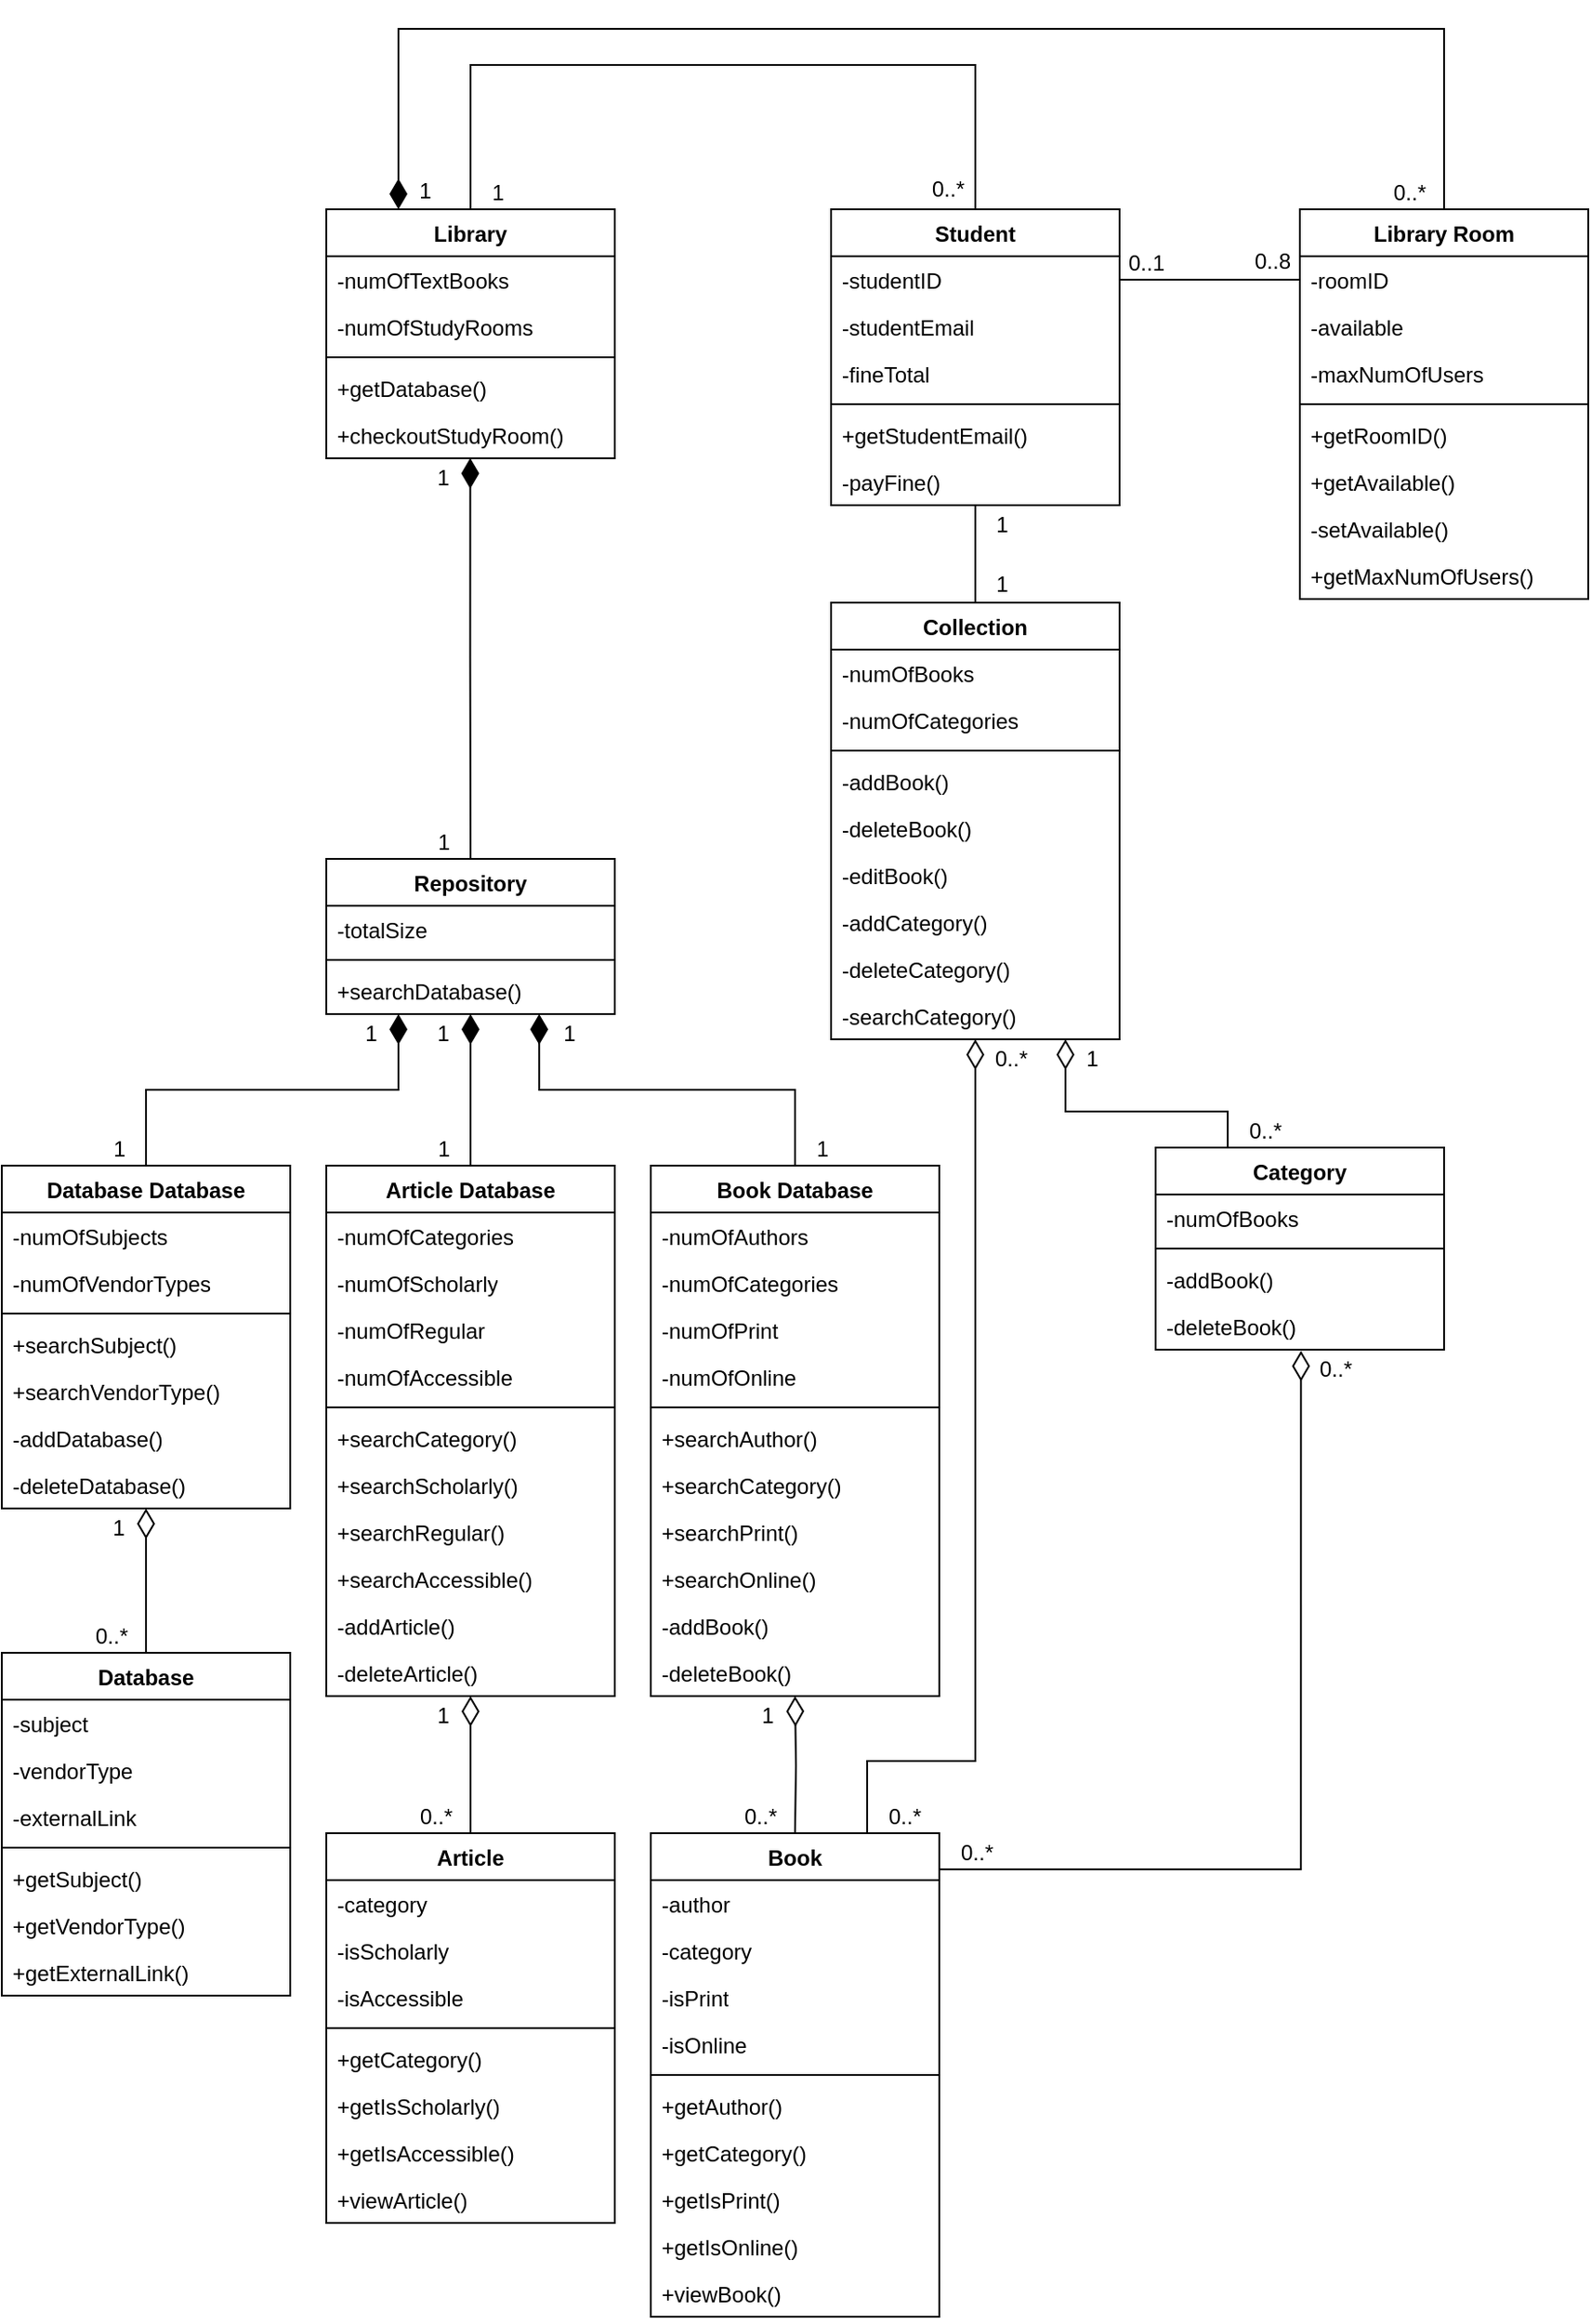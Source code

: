 <mxfile compressed="false" version="21.0.10" type="device">
  <diagram name="Page-1" id="St8OrDwThVXZmuGfNIcV">
    <mxGraphModel dx="1590" dy="1023" grid="1" gridSize="10" guides="1" tooltips="1" connect="1" arrows="1" fold="1" page="1" pageScale="1" pageWidth="2000" pageHeight="2000" math="0" shadow="0">
      <root>
        <mxCell id="0" />
        <mxCell id="1" parent="0" />
        <mxCell id="to3QwiqJEUnDIGvV_2Mb-1" value="Library" style="swimlane;fontStyle=1;align=center;verticalAlign=top;childLayout=stackLayout;horizontal=1;startSize=26;horizontalStack=0;resizeParent=1;resizeParentMax=0;resizeLast=0;collapsible=1;marginBottom=0;whiteSpace=wrap;html=1;fontSize=12;" parent="1" vertex="1">
          <mxGeometry x="660" y="360" width="160" height="138" as="geometry" />
        </mxCell>
        <mxCell id="to3QwiqJEUnDIGvV_2Mb-2" value="&lt;div style=&quot;font-size: 12px;&quot;&gt;-numOfTextBooks&lt;/div&gt;" style="text;strokeColor=none;fillColor=none;align=left;verticalAlign=top;spacingLeft=4;spacingRight=4;overflow=hidden;rotatable=0;points=[[0,0.5],[1,0.5]];portConstraint=eastwest;whiteSpace=wrap;html=1;fontSize=12;" parent="to3QwiqJEUnDIGvV_2Mb-1" vertex="1">
          <mxGeometry y="26" width="160" height="26" as="geometry" />
        </mxCell>
        <mxCell id="to3QwiqJEUnDIGvV_2Mb-6" value="-numOfStudyRooms" style="text;strokeColor=none;fillColor=none;align=left;verticalAlign=top;spacingLeft=4;spacingRight=4;overflow=hidden;rotatable=0;points=[[0,0.5],[1,0.5]];portConstraint=eastwest;whiteSpace=wrap;html=1;fontSize=12;" parent="to3QwiqJEUnDIGvV_2Mb-1" vertex="1">
          <mxGeometry y="52" width="160" height="26" as="geometry" />
        </mxCell>
        <mxCell id="to3QwiqJEUnDIGvV_2Mb-3" value="" style="line;strokeWidth=1;fillColor=none;align=left;verticalAlign=middle;spacingTop=-1;spacingLeft=3;spacingRight=3;rotatable=0;labelPosition=right;points=[];portConstraint=eastwest;strokeColor=inherit;fontSize=12;" parent="to3QwiqJEUnDIGvV_2Mb-1" vertex="1">
          <mxGeometry y="78" width="160" height="8" as="geometry" />
        </mxCell>
        <mxCell id="to3QwiqJEUnDIGvV_2Mb-4" value="+getDatabase()" style="text;strokeColor=none;fillColor=none;align=left;verticalAlign=top;spacingLeft=4;spacingRight=4;overflow=hidden;rotatable=0;points=[[0,0.5],[1,0.5]];portConstraint=eastwest;whiteSpace=wrap;html=1;fontSize=12;" parent="to3QwiqJEUnDIGvV_2Mb-1" vertex="1">
          <mxGeometry y="86" width="160" height="26" as="geometry" />
        </mxCell>
        <mxCell id="to3QwiqJEUnDIGvV_2Mb-5" value="+checkoutStudyRoom()" style="text;strokeColor=none;fillColor=none;align=left;verticalAlign=top;spacingLeft=4;spacingRight=4;overflow=hidden;rotatable=0;points=[[0,0.5],[1,0.5]];portConstraint=eastwest;whiteSpace=wrap;html=1;fontSize=12;" parent="to3QwiqJEUnDIGvV_2Mb-1" vertex="1">
          <mxGeometry y="112" width="160" height="26" as="geometry" />
        </mxCell>
        <mxCell id="to3QwiqJEUnDIGvV_2Mb-7" value="Database Database" style="swimlane;fontStyle=1;align=center;verticalAlign=top;childLayout=stackLayout;horizontal=1;startSize=26;horizontalStack=0;resizeParent=1;resizeParentMax=0;resizeLast=0;collapsible=1;marginBottom=0;whiteSpace=wrap;html=1;fontSize=12;" parent="1" vertex="1">
          <mxGeometry x="480" y="890" width="160" height="190" as="geometry" />
        </mxCell>
        <mxCell id="to3QwiqJEUnDIGvV_2Mb-8" value="-numOfSubjects" style="text;strokeColor=none;fillColor=none;align=left;verticalAlign=top;spacingLeft=4;spacingRight=4;overflow=hidden;rotatable=0;points=[[0,0.5],[1,0.5]];portConstraint=eastwest;whiteSpace=wrap;html=1;fontSize=12;" parent="to3QwiqJEUnDIGvV_2Mb-7" vertex="1">
          <mxGeometry y="26" width="160" height="26" as="geometry" />
        </mxCell>
        <mxCell id="to3QwiqJEUnDIGvV_2Mb-25" value="&lt;div style=&quot;font-size: 12px;&quot;&gt;-numOfVendorTypes&lt;/div&gt;&lt;div style=&quot;font-size: 12px;&quot;&gt;&lt;br&gt;&lt;/div&gt;" style="text;strokeColor=none;fillColor=none;align=left;verticalAlign=top;spacingLeft=4;spacingRight=4;overflow=hidden;rotatable=0;points=[[0,0.5],[1,0.5]];portConstraint=eastwest;whiteSpace=wrap;html=1;fontSize=12;" parent="to3QwiqJEUnDIGvV_2Mb-7" vertex="1">
          <mxGeometry y="52" width="160" height="26" as="geometry" />
        </mxCell>
        <mxCell id="to3QwiqJEUnDIGvV_2Mb-10" value="" style="line;strokeWidth=1;fillColor=none;align=left;verticalAlign=middle;spacingTop=-1;spacingLeft=3;spacingRight=3;rotatable=0;labelPosition=right;points=[];portConstraint=eastwest;strokeColor=inherit;fontSize=12;" parent="to3QwiqJEUnDIGvV_2Mb-7" vertex="1">
          <mxGeometry y="78" width="160" height="8" as="geometry" />
        </mxCell>
        <mxCell id="to3QwiqJEUnDIGvV_2Mb-11" value="+searchSubject()" style="text;strokeColor=none;fillColor=none;align=left;verticalAlign=top;spacingLeft=4;spacingRight=4;overflow=hidden;rotatable=0;points=[[0,0.5],[1,0.5]];portConstraint=eastwest;whiteSpace=wrap;html=1;fontSize=12;" parent="to3QwiqJEUnDIGvV_2Mb-7" vertex="1">
          <mxGeometry y="86" width="160" height="26" as="geometry" />
        </mxCell>
        <mxCell id="to3QwiqJEUnDIGvV_2Mb-26" value="+searchVendorType()" style="text;strokeColor=none;fillColor=none;align=left;verticalAlign=top;spacingLeft=4;spacingRight=4;overflow=hidden;rotatable=0;points=[[0,0.5],[1,0.5]];portConstraint=eastwest;whiteSpace=wrap;html=1;fontSize=12;" parent="to3QwiqJEUnDIGvV_2Mb-7" vertex="1">
          <mxGeometry y="112" width="160" height="26" as="geometry" />
        </mxCell>
        <mxCell id="ifXEh7i7FVYSx2aYDPoS-78" value="-addDatabase()" style="text;strokeColor=none;fillColor=none;align=left;verticalAlign=top;spacingLeft=4;spacingRight=4;overflow=hidden;rotatable=0;points=[[0,0.5],[1,0.5]];portConstraint=eastwest;whiteSpace=wrap;html=1;fontSize=12;" parent="to3QwiqJEUnDIGvV_2Mb-7" vertex="1">
          <mxGeometry y="138" width="160" height="26" as="geometry" />
        </mxCell>
        <mxCell id="ifXEh7i7FVYSx2aYDPoS-79" value="-deleteDatabase()" style="text;strokeColor=none;fillColor=none;align=left;verticalAlign=top;spacingLeft=4;spacingRight=4;overflow=hidden;rotatable=0;points=[[0,0.5],[1,0.5]];portConstraint=eastwest;whiteSpace=wrap;html=1;fontSize=12;" parent="to3QwiqJEUnDIGvV_2Mb-7" vertex="1">
          <mxGeometry y="164" width="160" height="26" as="geometry" />
        </mxCell>
        <mxCell id="to3QwiqJEUnDIGvV_2Mb-13" value="Book Database" style="swimlane;fontStyle=1;align=center;verticalAlign=top;childLayout=stackLayout;horizontal=1;startSize=26;horizontalStack=0;resizeParent=1;resizeParentMax=0;resizeLast=0;collapsible=1;marginBottom=0;whiteSpace=wrap;html=1;fontSize=12;" parent="1" vertex="1">
          <mxGeometry x="840" y="890" width="160" height="294" as="geometry" />
        </mxCell>
        <mxCell id="to3QwiqJEUnDIGvV_2Mb-14" value="&lt;div style=&quot;font-size: 12px;&quot;&gt;-numOfAuthors&lt;/div&gt;" style="text;strokeColor=none;fillColor=none;align=left;verticalAlign=top;spacingLeft=4;spacingRight=4;overflow=hidden;rotatable=0;points=[[0,0.5],[1,0.5]];portConstraint=eastwest;whiteSpace=wrap;html=1;fontSize=12;" parent="to3QwiqJEUnDIGvV_2Mb-13" vertex="1">
          <mxGeometry y="26" width="160" height="26" as="geometry" />
        </mxCell>
        <mxCell id="to3QwiqJEUnDIGvV_2Mb-33" value="-numOfCategories" style="text;strokeColor=none;fillColor=none;align=left;verticalAlign=top;spacingLeft=4;spacingRight=4;overflow=hidden;rotatable=0;points=[[0,0.5],[1,0.5]];portConstraint=eastwest;whiteSpace=wrap;html=1;fontSize=12;" parent="to3QwiqJEUnDIGvV_2Mb-13" vertex="1">
          <mxGeometry y="52" width="160" height="26" as="geometry" />
        </mxCell>
        <mxCell id="to3QwiqJEUnDIGvV_2Mb-34" value="-numOfPrint" style="text;strokeColor=none;fillColor=none;align=left;verticalAlign=top;spacingLeft=4;spacingRight=4;overflow=hidden;rotatable=0;points=[[0,0.5],[1,0.5]];portConstraint=eastwest;whiteSpace=wrap;html=1;fontSize=12;" parent="to3QwiqJEUnDIGvV_2Mb-13" vertex="1">
          <mxGeometry y="78" width="160" height="26" as="geometry" />
        </mxCell>
        <mxCell id="to3QwiqJEUnDIGvV_2Mb-35" value="-numOfOnline" style="text;strokeColor=none;fillColor=none;align=left;verticalAlign=top;spacingLeft=4;spacingRight=4;overflow=hidden;rotatable=0;points=[[0,0.5],[1,0.5]];portConstraint=eastwest;whiteSpace=wrap;html=1;fontSize=12;" parent="to3QwiqJEUnDIGvV_2Mb-13" vertex="1">
          <mxGeometry y="104" width="160" height="26" as="geometry" />
        </mxCell>
        <mxCell id="to3QwiqJEUnDIGvV_2Mb-15" value="" style="line;strokeWidth=1;fillColor=none;align=left;verticalAlign=middle;spacingTop=-1;spacingLeft=3;spacingRight=3;rotatable=0;labelPosition=right;points=[];portConstraint=eastwest;strokeColor=inherit;fontSize=12;" parent="to3QwiqJEUnDIGvV_2Mb-13" vertex="1">
          <mxGeometry y="130" width="160" height="8" as="geometry" />
        </mxCell>
        <mxCell id="to3QwiqJEUnDIGvV_2Mb-16" value="+searchAuthor()" style="text;strokeColor=none;fillColor=none;align=left;verticalAlign=top;spacingLeft=4;spacingRight=4;overflow=hidden;rotatable=0;points=[[0,0.5],[1,0.5]];portConstraint=eastwest;whiteSpace=wrap;html=1;fontSize=12;" parent="to3QwiqJEUnDIGvV_2Mb-13" vertex="1">
          <mxGeometry y="138" width="160" height="26" as="geometry" />
        </mxCell>
        <mxCell id="to3QwiqJEUnDIGvV_2Mb-36" value="+searchCategory()" style="text;strokeColor=none;fillColor=none;align=left;verticalAlign=top;spacingLeft=4;spacingRight=4;overflow=hidden;rotatable=0;points=[[0,0.5],[1,0.5]];portConstraint=eastwest;whiteSpace=wrap;html=1;fontSize=12;" parent="to3QwiqJEUnDIGvV_2Mb-13" vertex="1">
          <mxGeometry y="164" width="160" height="26" as="geometry" />
        </mxCell>
        <mxCell id="to3QwiqJEUnDIGvV_2Mb-38" value="+searchPrint()" style="text;strokeColor=none;fillColor=none;align=left;verticalAlign=top;spacingLeft=4;spacingRight=4;overflow=hidden;rotatable=0;points=[[0,0.5],[1,0.5]];portConstraint=eastwest;whiteSpace=wrap;html=1;fontSize=12;" parent="to3QwiqJEUnDIGvV_2Mb-13" vertex="1">
          <mxGeometry y="190" width="160" height="26" as="geometry" />
        </mxCell>
        <mxCell id="to3QwiqJEUnDIGvV_2Mb-37" value="+searchOnline()" style="text;strokeColor=none;fillColor=none;align=left;verticalAlign=top;spacingLeft=4;spacingRight=4;overflow=hidden;rotatable=0;points=[[0,0.5],[1,0.5]];portConstraint=eastwest;whiteSpace=wrap;html=1;fontSize=12;" parent="to3QwiqJEUnDIGvV_2Mb-13" vertex="1">
          <mxGeometry y="216" width="160" height="26" as="geometry" />
        </mxCell>
        <mxCell id="ifXEh7i7FVYSx2aYDPoS-74" value="-addBook()" style="text;strokeColor=none;fillColor=none;align=left;verticalAlign=top;spacingLeft=4;spacingRight=4;overflow=hidden;rotatable=0;points=[[0,0.5],[1,0.5]];portConstraint=eastwest;whiteSpace=wrap;html=1;fontSize=12;" parent="to3QwiqJEUnDIGvV_2Mb-13" vertex="1">
          <mxGeometry y="242" width="160" height="26" as="geometry" />
        </mxCell>
        <mxCell id="ifXEh7i7FVYSx2aYDPoS-75" value="-deleteBook()" style="text;strokeColor=none;fillColor=none;align=left;verticalAlign=top;spacingLeft=4;spacingRight=4;overflow=hidden;rotatable=0;points=[[0,0.5],[1,0.5]];portConstraint=eastwest;whiteSpace=wrap;html=1;fontSize=12;" parent="to3QwiqJEUnDIGvV_2Mb-13" vertex="1">
          <mxGeometry y="268" width="160" height="26" as="geometry" />
        </mxCell>
        <mxCell id="to3QwiqJEUnDIGvV_2Mb-17" value="Article Database" style="swimlane;fontStyle=1;align=center;verticalAlign=top;childLayout=stackLayout;horizontal=1;startSize=26;horizontalStack=0;resizeParent=1;resizeParentMax=0;resizeLast=0;collapsible=1;marginBottom=0;whiteSpace=wrap;html=1;fontSize=12;" parent="1" vertex="1">
          <mxGeometry x="660" y="890" width="160" height="294" as="geometry" />
        </mxCell>
        <mxCell id="to3QwiqJEUnDIGvV_2Mb-18" value="&lt;div style=&quot;font-size: 12px;&quot;&gt;-numOfCategories&lt;/div&gt;" style="text;strokeColor=none;fillColor=none;align=left;verticalAlign=top;spacingLeft=4;spacingRight=4;overflow=hidden;rotatable=0;points=[[0,0.5],[1,0.5]];portConstraint=eastwest;whiteSpace=wrap;html=1;fontSize=12;" parent="to3QwiqJEUnDIGvV_2Mb-17" vertex="1">
          <mxGeometry y="26" width="160" height="26" as="geometry" />
        </mxCell>
        <mxCell id="to3QwiqJEUnDIGvV_2Mb-27" value="&lt;div style=&quot;font-size: 12px;&quot;&gt;-numOfScholarly&lt;/div&gt;" style="text;strokeColor=none;fillColor=none;align=left;verticalAlign=top;spacingLeft=4;spacingRight=4;overflow=hidden;rotatable=0;points=[[0,0.5],[1,0.5]];portConstraint=eastwest;whiteSpace=wrap;html=1;fontSize=12;" parent="to3QwiqJEUnDIGvV_2Mb-17" vertex="1">
          <mxGeometry y="52" width="160" height="26" as="geometry" />
        </mxCell>
        <mxCell id="to3QwiqJEUnDIGvV_2Mb-28" value="&lt;div style=&quot;font-size: 12px;&quot;&gt;-numOfRegular&lt;/div&gt;" style="text;strokeColor=none;fillColor=none;align=left;verticalAlign=top;spacingLeft=4;spacingRight=4;overflow=hidden;rotatable=0;points=[[0,0.5],[1,0.5]];portConstraint=eastwest;whiteSpace=wrap;html=1;fontSize=12;" parent="to3QwiqJEUnDIGvV_2Mb-17" vertex="1">
          <mxGeometry y="78" width="160" height="26" as="geometry" />
        </mxCell>
        <mxCell id="to3QwiqJEUnDIGvV_2Mb-29" value="&lt;div style=&quot;font-size: 12px;&quot;&gt;-numOfAccessible&lt;/div&gt;" style="text;strokeColor=none;fillColor=none;align=left;verticalAlign=top;spacingLeft=4;spacingRight=4;overflow=hidden;rotatable=0;points=[[0,0.5],[1,0.5]];portConstraint=eastwest;whiteSpace=wrap;html=1;fontSize=12;" parent="to3QwiqJEUnDIGvV_2Mb-17" vertex="1">
          <mxGeometry y="104" width="160" height="26" as="geometry" />
        </mxCell>
        <mxCell id="to3QwiqJEUnDIGvV_2Mb-19" value="" style="line;strokeWidth=1;fillColor=none;align=left;verticalAlign=middle;spacingTop=-1;spacingLeft=3;spacingRight=3;rotatable=0;labelPosition=right;points=[];portConstraint=eastwest;strokeColor=inherit;fontSize=12;" parent="to3QwiqJEUnDIGvV_2Mb-17" vertex="1">
          <mxGeometry y="130" width="160" height="8" as="geometry" />
        </mxCell>
        <mxCell id="to3QwiqJEUnDIGvV_2Mb-20" value="+searchCategory()" style="text;strokeColor=none;fillColor=none;align=left;verticalAlign=top;spacingLeft=4;spacingRight=4;overflow=hidden;rotatable=0;points=[[0,0.5],[1,0.5]];portConstraint=eastwest;whiteSpace=wrap;html=1;fontSize=12;" parent="to3QwiqJEUnDIGvV_2Mb-17" vertex="1">
          <mxGeometry y="138" width="160" height="26" as="geometry" />
        </mxCell>
        <mxCell id="to3QwiqJEUnDIGvV_2Mb-30" value="+searchScholarly()" style="text;strokeColor=none;fillColor=none;align=left;verticalAlign=top;spacingLeft=4;spacingRight=4;overflow=hidden;rotatable=0;points=[[0,0.5],[1,0.5]];portConstraint=eastwest;whiteSpace=wrap;html=1;fontSize=12;" parent="to3QwiqJEUnDIGvV_2Mb-17" vertex="1">
          <mxGeometry y="164" width="160" height="26" as="geometry" />
        </mxCell>
        <mxCell id="to3QwiqJEUnDIGvV_2Mb-31" value="+searchRegular()" style="text;strokeColor=none;fillColor=none;align=left;verticalAlign=top;spacingLeft=4;spacingRight=4;overflow=hidden;rotatable=0;points=[[0,0.5],[1,0.5]];portConstraint=eastwest;whiteSpace=wrap;html=1;fontSize=12;" parent="to3QwiqJEUnDIGvV_2Mb-17" vertex="1">
          <mxGeometry y="190" width="160" height="26" as="geometry" />
        </mxCell>
        <mxCell id="to3QwiqJEUnDIGvV_2Mb-32" value="+searchAccessible()" style="text;strokeColor=none;fillColor=none;align=left;verticalAlign=top;spacingLeft=4;spacingRight=4;overflow=hidden;rotatable=0;points=[[0,0.5],[1,0.5]];portConstraint=eastwest;whiteSpace=wrap;html=1;fontSize=12;" parent="to3QwiqJEUnDIGvV_2Mb-17" vertex="1">
          <mxGeometry y="216" width="160" height="26" as="geometry" />
        </mxCell>
        <mxCell id="ifXEh7i7FVYSx2aYDPoS-76" value="-addArticle()" style="text;strokeColor=none;fillColor=none;align=left;verticalAlign=top;spacingLeft=4;spacingRight=4;overflow=hidden;rotatable=0;points=[[0,0.5],[1,0.5]];portConstraint=eastwest;whiteSpace=wrap;html=1;fontSize=12;" parent="to3QwiqJEUnDIGvV_2Mb-17" vertex="1">
          <mxGeometry y="242" width="160" height="26" as="geometry" />
        </mxCell>
        <mxCell id="ifXEh7i7FVYSx2aYDPoS-77" value="-deleteArticle()" style="text;strokeColor=none;fillColor=none;align=left;verticalAlign=top;spacingLeft=4;spacingRight=4;overflow=hidden;rotatable=0;points=[[0,0.5],[1,0.5]];portConstraint=eastwest;whiteSpace=wrap;html=1;fontSize=12;" parent="to3QwiqJEUnDIGvV_2Mb-17" vertex="1">
          <mxGeometry y="268" width="160" height="26" as="geometry" />
        </mxCell>
        <mxCell id="to3QwiqJEUnDIGvV_2Mb-21" value="Repository" style="swimlane;fontStyle=1;align=center;verticalAlign=top;childLayout=stackLayout;horizontal=1;startSize=26;horizontalStack=0;resizeParent=1;resizeParentMax=0;resizeLast=0;collapsible=1;marginBottom=0;whiteSpace=wrap;html=1;fontSize=12;" parent="1" vertex="1">
          <mxGeometry x="660" y="720" width="160" height="86" as="geometry" />
        </mxCell>
        <mxCell id="to3QwiqJEUnDIGvV_2Mb-22" value="-totalSize" style="text;strokeColor=none;fillColor=none;align=left;verticalAlign=top;spacingLeft=4;spacingRight=4;overflow=hidden;rotatable=0;points=[[0,0.5],[1,0.5]];portConstraint=eastwest;whiteSpace=wrap;html=1;fontSize=12;" parent="to3QwiqJEUnDIGvV_2Mb-21" vertex="1">
          <mxGeometry y="26" width="160" height="26" as="geometry" />
        </mxCell>
        <mxCell id="to3QwiqJEUnDIGvV_2Mb-23" value="" style="line;strokeWidth=1;fillColor=none;align=left;verticalAlign=middle;spacingTop=-1;spacingLeft=3;spacingRight=3;rotatable=0;labelPosition=right;points=[];portConstraint=eastwest;strokeColor=inherit;fontSize=12;" parent="to3QwiqJEUnDIGvV_2Mb-21" vertex="1">
          <mxGeometry y="52" width="160" height="8" as="geometry" />
        </mxCell>
        <mxCell id="to3QwiqJEUnDIGvV_2Mb-24" value="+searchDatabase()" style="text;strokeColor=none;fillColor=none;align=left;verticalAlign=top;spacingLeft=4;spacingRight=4;overflow=hidden;rotatable=0;points=[[0,0.5],[1,0.5]];portConstraint=eastwest;whiteSpace=wrap;html=1;fontSize=12;" parent="to3QwiqJEUnDIGvV_2Mb-21" vertex="1">
          <mxGeometry y="60" width="160" height="26" as="geometry" />
        </mxCell>
        <mxCell id="to3QwiqJEUnDIGvV_2Mb-44" value="1" style="endArrow=none;html=1;endSize=12;startArrow=diamondThin;startSize=14;startFill=1;edgeStyle=orthogonalEdgeStyle;align=left;verticalAlign=bottom;rounded=0;fontSize=12;exitX=0.499;exitY=0.994;exitDx=0;exitDy=0;exitPerimeter=0;entryX=0.5;entryY=0;entryDx=0;entryDy=0;endFill=0;" parent="1" source="to3QwiqJEUnDIGvV_2Mb-5" target="to3QwiqJEUnDIGvV_2Mb-21" edge="1">
          <mxGeometry x="1" y="-20" relative="1" as="geometry">
            <mxPoint x="700" y="630" as="sourcePoint" />
            <mxPoint x="860" y="630" as="targetPoint" />
            <mxPoint as="offset" />
          </mxGeometry>
        </mxCell>
        <mxCell id="to3QwiqJEUnDIGvV_2Mb-45" value="1" style="text;html=1;strokeColor=none;fillColor=none;align=center;verticalAlign=middle;whiteSpace=wrap;rounded=0;" parent="1" vertex="1">
          <mxGeometry x="710" y="498" width="30" height="22" as="geometry" />
        </mxCell>
        <mxCell id="to3QwiqJEUnDIGvV_2Mb-46" value="1" style="endArrow=none;html=1;endSize=12;startArrow=diamondThin;startSize=14;startFill=1;edgeStyle=orthogonalEdgeStyle;align=left;verticalAlign=bottom;rounded=0;fontSize=12;exitX=0.25;exitY=1;exitDx=0;exitDy=0;entryX=0.5;entryY=0;entryDx=0;entryDy=0;endFill=0;" parent="1" source="to3QwiqJEUnDIGvV_2Mb-21" target="to3QwiqJEUnDIGvV_2Mb-7" edge="1">
          <mxGeometry x="1" y="-20" relative="1" as="geometry">
            <mxPoint x="559.71" y="820" as="sourcePoint" />
            <mxPoint x="559.71" y="872" as="targetPoint" />
            <mxPoint as="offset" />
          </mxGeometry>
        </mxCell>
        <mxCell id="to3QwiqJEUnDIGvV_2Mb-47" value="1" style="text;html=1;strokeColor=none;fillColor=none;align=center;verticalAlign=middle;whiteSpace=wrap;rounded=0;" parent="1" vertex="1">
          <mxGeometry x="670" y="806" width="30" height="22" as="geometry" />
        </mxCell>
        <mxCell id="to3QwiqJEUnDIGvV_2Mb-48" value="1" style="endArrow=none;html=1;endSize=12;startArrow=diamondThin;startSize=14;startFill=1;edgeStyle=orthogonalEdgeStyle;align=left;verticalAlign=bottom;rounded=0;fontSize=12;exitX=0.5;exitY=1;exitDx=0;exitDy=0;entryX=0.5;entryY=0;entryDx=0;entryDy=0;endFill=0;" parent="1" source="to3QwiqJEUnDIGvV_2Mb-21" target="to3QwiqJEUnDIGvV_2Mb-17" edge="1">
          <mxGeometry x="1" y="-20" relative="1" as="geometry">
            <mxPoint x="739.43" y="828" as="sourcePoint" />
            <mxPoint x="739.43" y="880" as="targetPoint" />
            <mxPoint as="offset" />
          </mxGeometry>
        </mxCell>
        <mxCell id="to3QwiqJEUnDIGvV_2Mb-49" value="1" style="text;html=1;strokeColor=none;fillColor=none;align=center;verticalAlign=middle;whiteSpace=wrap;rounded=0;" parent="1" vertex="1">
          <mxGeometry x="710" y="806" width="30" height="22" as="geometry" />
        </mxCell>
        <mxCell id="to3QwiqJEUnDIGvV_2Mb-51" value="1" style="endArrow=none;html=1;endSize=12;startArrow=diamondThin;startSize=14;startFill=1;edgeStyle=orthogonalEdgeStyle;align=left;verticalAlign=bottom;rounded=0;fontSize=12;exitX=0.738;exitY=1;exitDx=0;exitDy=0;exitPerimeter=0;entryX=0.5;entryY=0;entryDx=0;entryDy=0;endFill=0;" parent="1" source="to3QwiqJEUnDIGvV_2Mb-24" target="to3QwiqJEUnDIGvV_2Mb-13" edge="1">
          <mxGeometry x="1" y="10" relative="1" as="geometry">
            <mxPoint x="750" y="678" as="sourcePoint" />
            <mxPoint x="750" y="730" as="targetPoint" />
            <mxPoint as="offset" />
          </mxGeometry>
        </mxCell>
        <mxCell id="to3QwiqJEUnDIGvV_2Mb-52" value="1" style="text;html=1;strokeColor=none;fillColor=none;align=center;verticalAlign=middle;whiteSpace=wrap;rounded=0;" parent="1" vertex="1">
          <mxGeometry x="780" y="806" width="30" height="22" as="geometry" />
        </mxCell>
        <mxCell id="to3QwiqJEUnDIGvV_2Mb-66" value="Student" style="swimlane;fontStyle=1;align=center;verticalAlign=top;childLayout=stackLayout;horizontal=1;startSize=26;horizontalStack=0;resizeParent=1;resizeParentMax=0;resizeLast=0;collapsible=1;marginBottom=0;whiteSpace=wrap;html=1;fontSize=12;" parent="1" vertex="1">
          <mxGeometry x="940" y="360" width="160" height="164" as="geometry" />
        </mxCell>
        <mxCell id="to3QwiqJEUnDIGvV_2Mb-67" value="-studentID" style="text;strokeColor=none;fillColor=none;align=left;verticalAlign=top;spacingLeft=4;spacingRight=4;overflow=hidden;rotatable=0;points=[[0,0.5],[1,0.5]];portConstraint=eastwest;whiteSpace=wrap;html=1;fontSize=12;" parent="to3QwiqJEUnDIGvV_2Mb-66" vertex="1">
          <mxGeometry y="26" width="160" height="26" as="geometry" />
        </mxCell>
        <mxCell id="to3QwiqJEUnDIGvV_2Mb-68" value="-studentEmail" style="text;strokeColor=none;fillColor=none;align=left;verticalAlign=top;spacingLeft=4;spacingRight=4;overflow=hidden;rotatable=0;points=[[0,0.5],[1,0.5]];portConstraint=eastwest;whiteSpace=wrap;html=1;fontSize=12;" parent="to3QwiqJEUnDIGvV_2Mb-66" vertex="1">
          <mxGeometry y="52" width="160" height="26" as="geometry" />
        </mxCell>
        <mxCell id="6ULYBrPni5f8wFm6QWYh-1" value="-fineTotal" style="text;strokeColor=none;fillColor=none;align=left;verticalAlign=top;spacingLeft=4;spacingRight=4;overflow=hidden;rotatable=0;points=[[0,0.5],[1,0.5]];portConstraint=eastwest;whiteSpace=wrap;html=1;fontSize=12;" vertex="1" parent="to3QwiqJEUnDIGvV_2Mb-66">
          <mxGeometry y="78" width="160" height="26" as="geometry" />
        </mxCell>
        <mxCell id="to3QwiqJEUnDIGvV_2Mb-70" value="" style="line;strokeWidth=1;fillColor=none;align=left;verticalAlign=middle;spacingTop=-1;spacingLeft=3;spacingRight=3;rotatable=0;labelPosition=right;points=[];portConstraint=eastwest;strokeColor=inherit;fontSize=12;" parent="to3QwiqJEUnDIGvV_2Mb-66" vertex="1">
          <mxGeometry y="104" width="160" height="8" as="geometry" />
        </mxCell>
        <mxCell id="to3QwiqJEUnDIGvV_2Mb-71" value="+getStudentEmail()" style="text;strokeColor=none;fillColor=none;align=left;verticalAlign=top;spacingLeft=4;spacingRight=4;overflow=hidden;rotatable=0;points=[[0,0.5],[1,0.5]];portConstraint=eastwest;whiteSpace=wrap;html=1;fontSize=12;" parent="to3QwiqJEUnDIGvV_2Mb-66" vertex="1">
          <mxGeometry y="112" width="160" height="26" as="geometry" />
        </mxCell>
        <mxCell id="6ULYBrPni5f8wFm6QWYh-2" value="-payFine()" style="text;strokeColor=none;fillColor=none;align=left;verticalAlign=top;spacingLeft=4;spacingRight=4;overflow=hidden;rotatable=0;points=[[0,0.5],[1,0.5]];portConstraint=eastwest;whiteSpace=wrap;html=1;fontSize=12;" vertex="1" parent="to3QwiqJEUnDIGvV_2Mb-66">
          <mxGeometry y="138" width="160" height="26" as="geometry" />
        </mxCell>
        <mxCell id="to3QwiqJEUnDIGvV_2Mb-83" value="1" style="endArrow=none;html=1;endSize=12;startArrow=none;startSize=14;startFill=0;edgeStyle=orthogonalEdgeStyle;align=left;verticalAlign=bottom;rounded=0;fontSize=12;exitX=0.5;exitY=0;exitDx=0;exitDy=0;entryX=0.5;entryY=0;entryDx=0;entryDy=0;endFill=0;" parent="1" source="to3QwiqJEUnDIGvV_2Mb-1" target="to3QwiqJEUnDIGvV_2Mb-66" edge="1">
          <mxGeometry x="-1" y="-10" relative="1" as="geometry">
            <mxPoint x="850" y="400" as="sourcePoint" />
            <mxPoint x="1010" y="400" as="targetPoint" />
            <Array as="points">
              <mxPoint x="740" y="280" />
              <mxPoint x="1020" y="280" />
            </Array>
            <mxPoint as="offset" />
          </mxGeometry>
        </mxCell>
        <mxCell id="to3QwiqJEUnDIGvV_2Mb-85" value="0..*" style="text;html=1;strokeColor=none;fillColor=none;align=center;verticalAlign=middle;whiteSpace=wrap;rounded=0;" parent="1" vertex="1">
          <mxGeometry x="990" y="338" width="30" height="22" as="geometry" />
        </mxCell>
        <mxCell id="ifXEh7i7FVYSx2aYDPoS-1" value="Database" style="swimlane;fontStyle=1;align=center;verticalAlign=top;childLayout=stackLayout;horizontal=1;startSize=26;horizontalStack=0;resizeParent=1;resizeParentMax=0;resizeLast=0;collapsible=1;marginBottom=0;whiteSpace=wrap;html=1;fontSize=12;" parent="1" vertex="1">
          <mxGeometry x="480" y="1160" width="160" height="190" as="geometry" />
        </mxCell>
        <mxCell id="ifXEh7i7FVYSx2aYDPoS-2" value="-subject" style="text;strokeColor=none;fillColor=none;align=left;verticalAlign=top;spacingLeft=4;spacingRight=4;overflow=hidden;rotatable=0;points=[[0,0.5],[1,0.5]];portConstraint=eastwest;whiteSpace=wrap;html=1;fontSize=12;" parent="ifXEh7i7FVYSx2aYDPoS-1" vertex="1">
          <mxGeometry y="26" width="160" height="26" as="geometry" />
        </mxCell>
        <mxCell id="ifXEh7i7FVYSx2aYDPoS-3" value="&lt;div style=&quot;font-size: 12px;&quot;&gt;-vendorType&lt;/div&gt;&lt;div style=&quot;font-size: 12px;&quot;&gt;&lt;br&gt;&lt;/div&gt;" style="text;strokeColor=none;fillColor=none;align=left;verticalAlign=top;spacingLeft=4;spacingRight=4;overflow=hidden;rotatable=0;points=[[0,0.5],[1,0.5]];portConstraint=eastwest;whiteSpace=wrap;html=1;fontSize=12;" parent="ifXEh7i7FVYSx2aYDPoS-1" vertex="1">
          <mxGeometry y="52" width="160" height="26" as="geometry" />
        </mxCell>
        <mxCell id="ifXEh7i7FVYSx2aYDPoS-7" value="&lt;div style=&quot;font-size: 12px;&quot;&gt;-externalLink&lt;/div&gt;&lt;div style=&quot;font-size: 12px;&quot;&gt;&lt;br&gt;&lt;/div&gt;" style="text;strokeColor=none;fillColor=none;align=left;verticalAlign=top;spacingLeft=4;spacingRight=4;overflow=hidden;rotatable=0;points=[[0,0.5],[1,0.5]];portConstraint=eastwest;whiteSpace=wrap;html=1;fontSize=12;" parent="ifXEh7i7FVYSx2aYDPoS-1" vertex="1">
          <mxGeometry y="78" width="160" height="26" as="geometry" />
        </mxCell>
        <mxCell id="ifXEh7i7FVYSx2aYDPoS-4" value="" style="line;strokeWidth=1;fillColor=none;align=left;verticalAlign=middle;spacingTop=-1;spacingLeft=3;spacingRight=3;rotatable=0;labelPosition=right;points=[];portConstraint=eastwest;strokeColor=inherit;fontSize=12;" parent="ifXEh7i7FVYSx2aYDPoS-1" vertex="1">
          <mxGeometry y="104" width="160" height="8" as="geometry" />
        </mxCell>
        <mxCell id="ifXEh7i7FVYSx2aYDPoS-5" value="+getSubject()" style="text;strokeColor=none;fillColor=none;align=left;verticalAlign=top;spacingLeft=4;spacingRight=4;overflow=hidden;rotatable=0;points=[[0,0.5],[1,0.5]];portConstraint=eastwest;whiteSpace=wrap;html=1;fontSize=12;" parent="ifXEh7i7FVYSx2aYDPoS-1" vertex="1">
          <mxGeometry y="112" width="160" height="26" as="geometry" />
        </mxCell>
        <mxCell id="ifXEh7i7FVYSx2aYDPoS-6" value="+getVendorType()" style="text;strokeColor=none;fillColor=none;align=left;verticalAlign=top;spacingLeft=4;spacingRight=4;overflow=hidden;rotatable=0;points=[[0,0.5],[1,0.5]];portConstraint=eastwest;whiteSpace=wrap;html=1;fontSize=12;" parent="ifXEh7i7FVYSx2aYDPoS-1" vertex="1">
          <mxGeometry y="138" width="160" height="26" as="geometry" />
        </mxCell>
        <mxCell id="ifXEh7i7FVYSx2aYDPoS-8" value="+getExternalLink()" style="text;strokeColor=none;fillColor=none;align=left;verticalAlign=top;spacingLeft=4;spacingRight=4;overflow=hidden;rotatable=0;points=[[0,0.5],[1,0.5]];portConstraint=eastwest;whiteSpace=wrap;html=1;fontSize=12;" parent="ifXEh7i7FVYSx2aYDPoS-1" vertex="1">
          <mxGeometry y="164" width="160" height="26" as="geometry" />
        </mxCell>
        <mxCell id="ifXEh7i7FVYSx2aYDPoS-9" value="Article" style="swimlane;fontStyle=1;align=center;verticalAlign=top;childLayout=stackLayout;horizontal=1;startSize=26;horizontalStack=0;resizeParent=1;resizeParentMax=0;resizeLast=0;collapsible=1;marginBottom=0;whiteSpace=wrap;html=1;fontSize=12;" parent="1" vertex="1">
          <mxGeometry x="660" y="1260" width="160" height="216" as="geometry" />
        </mxCell>
        <mxCell id="ifXEh7i7FVYSx2aYDPoS-10" value="&lt;div style=&quot;font-size: 12px;&quot;&gt;-category&lt;/div&gt;" style="text;strokeColor=none;fillColor=none;align=left;verticalAlign=top;spacingLeft=4;spacingRight=4;overflow=hidden;rotatable=0;points=[[0,0.5],[1,0.5]];portConstraint=eastwest;whiteSpace=wrap;html=1;fontSize=12;" parent="ifXEh7i7FVYSx2aYDPoS-9" vertex="1">
          <mxGeometry y="26" width="160" height="26" as="geometry" />
        </mxCell>
        <mxCell id="ifXEh7i7FVYSx2aYDPoS-11" value="&lt;div style=&quot;font-size: 12px;&quot;&gt;-isScholarly&lt;/div&gt;" style="text;strokeColor=none;fillColor=none;align=left;verticalAlign=top;spacingLeft=4;spacingRight=4;overflow=hidden;rotatable=0;points=[[0,0.5],[1,0.5]];portConstraint=eastwest;whiteSpace=wrap;html=1;fontSize=12;" parent="ifXEh7i7FVYSx2aYDPoS-9" vertex="1">
          <mxGeometry y="52" width="160" height="26" as="geometry" />
        </mxCell>
        <mxCell id="ifXEh7i7FVYSx2aYDPoS-13" value="&lt;div style=&quot;font-size: 12px;&quot;&gt;-isAccessible&lt;/div&gt;" style="text;strokeColor=none;fillColor=none;align=left;verticalAlign=top;spacingLeft=4;spacingRight=4;overflow=hidden;rotatable=0;points=[[0,0.5],[1,0.5]];portConstraint=eastwest;whiteSpace=wrap;html=1;fontSize=12;" parent="ifXEh7i7FVYSx2aYDPoS-9" vertex="1">
          <mxGeometry y="78" width="160" height="26" as="geometry" />
        </mxCell>
        <mxCell id="ifXEh7i7FVYSx2aYDPoS-14" value="" style="line;strokeWidth=1;fillColor=none;align=left;verticalAlign=middle;spacingTop=-1;spacingLeft=3;spacingRight=3;rotatable=0;labelPosition=right;points=[];portConstraint=eastwest;strokeColor=inherit;fontSize=12;" parent="ifXEh7i7FVYSx2aYDPoS-9" vertex="1">
          <mxGeometry y="104" width="160" height="8" as="geometry" />
        </mxCell>
        <mxCell id="ifXEh7i7FVYSx2aYDPoS-15" value="+getCategory()" style="text;strokeColor=none;fillColor=none;align=left;verticalAlign=top;spacingLeft=4;spacingRight=4;overflow=hidden;rotatable=0;points=[[0,0.5],[1,0.5]];portConstraint=eastwest;whiteSpace=wrap;html=1;fontSize=12;" parent="ifXEh7i7FVYSx2aYDPoS-9" vertex="1">
          <mxGeometry y="112" width="160" height="26" as="geometry" />
        </mxCell>
        <mxCell id="ifXEh7i7FVYSx2aYDPoS-16" value="+getIsScholarly()" style="text;strokeColor=none;fillColor=none;align=left;verticalAlign=top;spacingLeft=4;spacingRight=4;overflow=hidden;rotatable=0;points=[[0,0.5],[1,0.5]];portConstraint=eastwest;whiteSpace=wrap;html=1;fontSize=12;" parent="ifXEh7i7FVYSx2aYDPoS-9" vertex="1">
          <mxGeometry y="138" width="160" height="26" as="geometry" />
        </mxCell>
        <mxCell id="ifXEh7i7FVYSx2aYDPoS-17" value="+getIsAccessible()" style="text;strokeColor=none;fillColor=none;align=left;verticalAlign=top;spacingLeft=4;spacingRight=4;overflow=hidden;rotatable=0;points=[[0,0.5],[1,0.5]];portConstraint=eastwest;whiteSpace=wrap;html=1;fontSize=12;" parent="ifXEh7i7FVYSx2aYDPoS-9" vertex="1">
          <mxGeometry y="164" width="160" height="26" as="geometry" />
        </mxCell>
        <mxCell id="ifXEh7i7FVYSx2aYDPoS-64" value="+viewArticle()" style="text;strokeColor=none;fillColor=none;align=left;verticalAlign=top;spacingLeft=4;spacingRight=4;overflow=hidden;rotatable=0;points=[[0,0.5],[1,0.5]];portConstraint=eastwest;whiteSpace=wrap;html=1;fontSize=12;" parent="ifXEh7i7FVYSx2aYDPoS-9" vertex="1">
          <mxGeometry y="190" width="160" height="26" as="geometry" />
        </mxCell>
        <mxCell id="ifXEh7i7FVYSx2aYDPoS-20" value="0..*" style="endArrow=none;html=1;endSize=12;startArrow=diamondThin;startSize=14;startFill=0;edgeStyle=orthogonalEdgeStyle;align=left;verticalAlign=bottom;rounded=0;fontSize=12;exitX=0.5;exitY=1;exitDx=0;exitDy=0;entryX=0.5;entryY=0;entryDx=0;entryDy=0;endFill=0;" parent="1" source="to3QwiqJEUnDIGvV_2Mb-7" target="ifXEh7i7FVYSx2aYDPoS-1" edge="1">
          <mxGeometry x="1" y="-30" relative="1" as="geometry">
            <mxPoint x="680" y="990" as="sourcePoint" />
            <mxPoint x="540" y="1074" as="targetPoint" />
            <mxPoint as="offset" />
          </mxGeometry>
        </mxCell>
        <mxCell id="ifXEh7i7FVYSx2aYDPoS-21" value="1" style="text;html=1;strokeColor=none;fillColor=none;align=center;verticalAlign=middle;whiteSpace=wrap;rounded=0;" parent="1" vertex="1">
          <mxGeometry x="530" y="1080" width="30" height="22" as="geometry" />
        </mxCell>
        <mxCell id="ifXEh7i7FVYSx2aYDPoS-23" value="0..*" style="endArrow=none;html=1;endSize=12;startArrow=diamondThin;startSize=14;startFill=0;edgeStyle=orthogonalEdgeStyle;align=left;verticalAlign=bottom;rounded=0;fontSize=12;entryX=0.5;entryY=0;entryDx=0;entryDy=0;endFill=0;exitX=0.5;exitY=1;exitDx=0;exitDy=0;" parent="1" target="ifXEh7i7FVYSx2aYDPoS-9" edge="1">
          <mxGeometry x="1" y="-30" relative="1" as="geometry">
            <mxPoint x="740" y="1184" as="sourcePoint" />
            <mxPoint x="775" y="1268" as="targetPoint" />
            <mxPoint as="offset" />
            <Array as="points">
              <mxPoint x="740" y="1222" />
              <mxPoint x="740" y="1222" />
            </Array>
          </mxGeometry>
        </mxCell>
        <mxCell id="ifXEh7i7FVYSx2aYDPoS-24" value="1" style="text;html=1;strokeColor=none;fillColor=none;align=center;verticalAlign=middle;whiteSpace=wrap;rounded=0;" parent="1" vertex="1">
          <mxGeometry x="710" y="1184" width="30" height="22" as="geometry" />
        </mxCell>
        <mxCell id="ifXEh7i7FVYSx2aYDPoS-35" value="Book" style="swimlane;fontStyle=1;align=center;verticalAlign=top;childLayout=stackLayout;horizontal=1;startSize=26;horizontalStack=0;resizeParent=1;resizeParentMax=0;resizeLast=0;collapsible=1;marginBottom=0;whiteSpace=wrap;html=1;fontSize=12;" parent="1" vertex="1">
          <mxGeometry x="840" y="1260" width="160" height="268" as="geometry" />
        </mxCell>
        <mxCell id="ifXEh7i7FVYSx2aYDPoS-36" value="&lt;div style=&quot;font-size: 12px;&quot;&gt;-author&lt;/div&gt;" style="text;strokeColor=none;fillColor=none;align=left;verticalAlign=top;spacingLeft=4;spacingRight=4;overflow=hidden;rotatable=0;points=[[0,0.5],[1,0.5]];portConstraint=eastwest;whiteSpace=wrap;html=1;fontSize=12;" parent="ifXEh7i7FVYSx2aYDPoS-35" vertex="1">
          <mxGeometry y="26" width="160" height="26" as="geometry" />
        </mxCell>
        <mxCell id="ifXEh7i7FVYSx2aYDPoS-37" value="-category" style="text;strokeColor=none;fillColor=none;align=left;verticalAlign=top;spacingLeft=4;spacingRight=4;overflow=hidden;rotatable=0;points=[[0,0.5],[1,0.5]];portConstraint=eastwest;whiteSpace=wrap;html=1;fontSize=12;" parent="ifXEh7i7FVYSx2aYDPoS-35" vertex="1">
          <mxGeometry y="52" width="160" height="26" as="geometry" />
        </mxCell>
        <mxCell id="ifXEh7i7FVYSx2aYDPoS-38" value="-isPrint" style="text;strokeColor=none;fillColor=none;align=left;verticalAlign=top;spacingLeft=4;spacingRight=4;overflow=hidden;rotatable=0;points=[[0,0.5],[1,0.5]];portConstraint=eastwest;whiteSpace=wrap;html=1;fontSize=12;" parent="ifXEh7i7FVYSx2aYDPoS-35" vertex="1">
          <mxGeometry y="78" width="160" height="26" as="geometry" />
        </mxCell>
        <mxCell id="ifXEh7i7FVYSx2aYDPoS-39" value="-isOnline" style="text;strokeColor=none;fillColor=none;align=left;verticalAlign=top;spacingLeft=4;spacingRight=4;overflow=hidden;rotatable=0;points=[[0,0.5],[1,0.5]];portConstraint=eastwest;whiteSpace=wrap;html=1;fontSize=12;" parent="ifXEh7i7FVYSx2aYDPoS-35" vertex="1">
          <mxGeometry y="104" width="160" height="26" as="geometry" />
        </mxCell>
        <mxCell id="ifXEh7i7FVYSx2aYDPoS-40" value="" style="line;strokeWidth=1;fillColor=none;align=left;verticalAlign=middle;spacingTop=-1;spacingLeft=3;spacingRight=3;rotatable=0;labelPosition=right;points=[];portConstraint=eastwest;strokeColor=inherit;fontSize=12;" parent="ifXEh7i7FVYSx2aYDPoS-35" vertex="1">
          <mxGeometry y="130" width="160" height="8" as="geometry" />
        </mxCell>
        <mxCell id="ifXEh7i7FVYSx2aYDPoS-41" value="+getAuthor()" style="text;strokeColor=none;fillColor=none;align=left;verticalAlign=top;spacingLeft=4;spacingRight=4;overflow=hidden;rotatable=0;points=[[0,0.5],[1,0.5]];portConstraint=eastwest;whiteSpace=wrap;html=1;fontSize=12;" parent="ifXEh7i7FVYSx2aYDPoS-35" vertex="1">
          <mxGeometry y="138" width="160" height="26" as="geometry" />
        </mxCell>
        <mxCell id="ifXEh7i7FVYSx2aYDPoS-42" value="+getCategory()" style="text;strokeColor=none;fillColor=none;align=left;verticalAlign=top;spacingLeft=4;spacingRight=4;overflow=hidden;rotatable=0;points=[[0,0.5],[1,0.5]];portConstraint=eastwest;whiteSpace=wrap;html=1;fontSize=12;" parent="ifXEh7i7FVYSx2aYDPoS-35" vertex="1">
          <mxGeometry y="164" width="160" height="26" as="geometry" />
        </mxCell>
        <mxCell id="ifXEh7i7FVYSx2aYDPoS-43" value="+getIsPrint()" style="text;strokeColor=none;fillColor=none;align=left;verticalAlign=top;spacingLeft=4;spacingRight=4;overflow=hidden;rotatable=0;points=[[0,0.5],[1,0.5]];portConstraint=eastwest;whiteSpace=wrap;html=1;fontSize=12;" parent="ifXEh7i7FVYSx2aYDPoS-35" vertex="1">
          <mxGeometry y="190" width="160" height="26" as="geometry" />
        </mxCell>
        <mxCell id="ifXEh7i7FVYSx2aYDPoS-44" value="+getIsOnline()" style="text;strokeColor=none;fillColor=none;align=left;verticalAlign=top;spacingLeft=4;spacingRight=4;overflow=hidden;rotatable=0;points=[[0,0.5],[1,0.5]];portConstraint=eastwest;whiteSpace=wrap;html=1;fontSize=12;" parent="ifXEh7i7FVYSx2aYDPoS-35" vertex="1">
          <mxGeometry y="216" width="160" height="26" as="geometry" />
        </mxCell>
        <mxCell id="ifXEh7i7FVYSx2aYDPoS-63" value="+viewBook()" style="text;strokeColor=none;fillColor=none;align=left;verticalAlign=top;spacingLeft=4;spacingRight=4;overflow=hidden;rotatable=0;points=[[0,0.5],[1,0.5]];portConstraint=eastwest;whiteSpace=wrap;html=1;fontSize=12;" parent="ifXEh7i7FVYSx2aYDPoS-35" vertex="1">
          <mxGeometry y="242" width="160" height="26" as="geometry" />
        </mxCell>
        <mxCell id="ifXEh7i7FVYSx2aYDPoS-45" value="0..*" style="endArrow=none;html=1;endSize=12;startArrow=diamondThin;startSize=14;startFill=0;edgeStyle=orthogonalEdgeStyle;align=left;verticalAlign=bottom;rounded=0;fontSize=12;endFill=0;exitX=0.5;exitY=1;exitDx=0;exitDy=0;entryX=0.5;entryY=0;entryDx=0;entryDy=0;" parent="1" target="ifXEh7i7FVYSx2aYDPoS-35" edge="1">
          <mxGeometry x="1" y="-30" relative="1" as="geometry">
            <mxPoint x="920" y="1184" as="sourcePoint" />
            <mxPoint x="940" y="1222" as="targetPoint" />
            <mxPoint as="offset" />
            <Array as="points" />
          </mxGeometry>
        </mxCell>
        <mxCell id="ifXEh7i7FVYSx2aYDPoS-46" value="1" style="text;html=1;strokeColor=none;fillColor=none;align=center;verticalAlign=middle;whiteSpace=wrap;rounded=0;" parent="1" vertex="1">
          <mxGeometry x="890" y="1184" width="30" height="22" as="geometry" />
        </mxCell>
        <mxCell id="ifXEh7i7FVYSx2aYDPoS-47" value="Collection" style="swimlane;fontStyle=1;align=center;verticalAlign=top;childLayout=stackLayout;horizontal=1;startSize=26;horizontalStack=0;resizeParent=1;resizeParentMax=0;resizeLast=0;collapsible=1;marginBottom=0;whiteSpace=wrap;html=1;fontSize=12;" parent="1" vertex="1">
          <mxGeometry x="940" y="578" width="160" height="242" as="geometry" />
        </mxCell>
        <mxCell id="ifXEh7i7FVYSx2aYDPoS-48" value="-numOfBooks" style="text;strokeColor=none;fillColor=none;align=left;verticalAlign=top;spacingLeft=4;spacingRight=4;overflow=hidden;rotatable=0;points=[[0,0.5],[1,0.5]];portConstraint=eastwest;whiteSpace=wrap;html=1;fontSize=12;" parent="ifXEh7i7FVYSx2aYDPoS-47" vertex="1">
          <mxGeometry y="26" width="160" height="26" as="geometry" />
        </mxCell>
        <mxCell id="6ULYBrPni5f8wFm6QWYh-3" value="-numOfCategories" style="text;strokeColor=none;fillColor=none;align=left;verticalAlign=top;spacingLeft=4;spacingRight=4;overflow=hidden;rotatable=0;points=[[0,0.5],[1,0.5]];portConstraint=eastwest;whiteSpace=wrap;html=1;fontSize=12;" vertex="1" parent="ifXEh7i7FVYSx2aYDPoS-47">
          <mxGeometry y="52" width="160" height="26" as="geometry" />
        </mxCell>
        <mxCell id="ifXEh7i7FVYSx2aYDPoS-50" value="" style="line;strokeWidth=1;fillColor=none;align=left;verticalAlign=middle;spacingTop=-1;spacingLeft=3;spacingRight=3;rotatable=0;labelPosition=right;points=[];portConstraint=eastwest;strokeColor=inherit;fontSize=12;" parent="ifXEh7i7FVYSx2aYDPoS-47" vertex="1">
          <mxGeometry y="78" width="160" height="8" as="geometry" />
        </mxCell>
        <mxCell id="ifXEh7i7FVYSx2aYDPoS-51" value="-addBook()" style="text;strokeColor=none;fillColor=none;align=left;verticalAlign=top;spacingLeft=4;spacingRight=4;overflow=hidden;rotatable=0;points=[[0,0.5],[1,0.5]];portConstraint=eastwest;whiteSpace=wrap;html=1;fontSize=12;" parent="ifXEh7i7FVYSx2aYDPoS-47" vertex="1">
          <mxGeometry y="86" width="160" height="26" as="geometry" />
        </mxCell>
        <mxCell id="ifXEh7i7FVYSx2aYDPoS-56" value="-deleteBook()" style="text;strokeColor=none;fillColor=none;align=left;verticalAlign=top;spacingLeft=4;spacingRight=4;overflow=hidden;rotatable=0;points=[[0,0.5],[1,0.5]];portConstraint=eastwest;whiteSpace=wrap;html=1;fontSize=12;" parent="ifXEh7i7FVYSx2aYDPoS-47" vertex="1">
          <mxGeometry y="112" width="160" height="26" as="geometry" />
        </mxCell>
        <mxCell id="ifXEh7i7FVYSx2aYDPoS-57" value="-editBook()" style="text;strokeColor=none;fillColor=none;align=left;verticalAlign=top;spacingLeft=4;spacingRight=4;overflow=hidden;rotatable=0;points=[[0,0.5],[1,0.5]];portConstraint=eastwest;whiteSpace=wrap;html=1;fontSize=12;" parent="ifXEh7i7FVYSx2aYDPoS-47" vertex="1">
          <mxGeometry y="138" width="160" height="26" as="geometry" />
        </mxCell>
        <mxCell id="6ULYBrPni5f8wFm6QWYh-12" value="-addCategory()" style="text;strokeColor=none;fillColor=none;align=left;verticalAlign=top;spacingLeft=4;spacingRight=4;overflow=hidden;rotatable=0;points=[[0,0.5],[1,0.5]];portConstraint=eastwest;whiteSpace=wrap;html=1;fontSize=12;" vertex="1" parent="ifXEh7i7FVYSx2aYDPoS-47">
          <mxGeometry y="164" width="160" height="26" as="geometry" />
        </mxCell>
        <mxCell id="6ULYBrPni5f8wFm6QWYh-13" value="-deleteCategory()" style="text;strokeColor=none;fillColor=none;align=left;verticalAlign=top;spacingLeft=4;spacingRight=4;overflow=hidden;rotatable=0;points=[[0,0.5],[1,0.5]];portConstraint=eastwest;whiteSpace=wrap;html=1;fontSize=12;" vertex="1" parent="ifXEh7i7FVYSx2aYDPoS-47">
          <mxGeometry y="190" width="160" height="26" as="geometry" />
        </mxCell>
        <mxCell id="6ULYBrPni5f8wFm6QWYh-14" value="-searchCategory()" style="text;strokeColor=none;fillColor=none;align=left;verticalAlign=top;spacingLeft=4;spacingRight=4;overflow=hidden;rotatable=0;points=[[0,0.5],[1,0.5]];portConstraint=eastwest;whiteSpace=wrap;html=1;fontSize=12;" vertex="1" parent="ifXEh7i7FVYSx2aYDPoS-47">
          <mxGeometry y="216" width="160" height="26" as="geometry" />
        </mxCell>
        <mxCell id="ifXEh7i7FVYSx2aYDPoS-52" value="" style="endArrow=none;html=1;rounded=0;exitX=0.5;exitY=0;exitDx=0;exitDy=0;entryX=0;entryY=0;entryDx=0;entryDy=0;" parent="1" source="ifXEh7i7FVYSx2aYDPoS-47" target="ifXEh7i7FVYSx2aYDPoS-53" edge="1">
          <mxGeometry width="50" height="50" relative="1" as="geometry">
            <mxPoint x="1240" y="700" as="sourcePoint" />
            <mxPoint x="1020" y="530" as="targetPoint" />
          </mxGeometry>
        </mxCell>
        <mxCell id="ifXEh7i7FVYSx2aYDPoS-53" value="1" style="text;html=1;strokeColor=none;fillColor=none;align=center;verticalAlign=middle;whiteSpace=wrap;rounded=0;" parent="1" vertex="1">
          <mxGeometry x="1020" y="524" width="30" height="22" as="geometry" />
        </mxCell>
        <mxCell id="ifXEh7i7FVYSx2aYDPoS-54" value="1" style="text;html=1;strokeColor=none;fillColor=none;align=center;verticalAlign=middle;whiteSpace=wrap;rounded=0;" parent="1" vertex="1">
          <mxGeometry x="1020" y="560" width="30" height="16" as="geometry" />
        </mxCell>
        <mxCell id="ifXEh7i7FVYSx2aYDPoS-61" value="0..*" style="endArrow=none;html=1;endSize=12;startArrow=diamondThin;startSize=14;startFill=0;edgeStyle=orthogonalEdgeStyle;align=left;verticalAlign=bottom;rounded=0;fontSize=12;endFill=0;exitX=0.5;exitY=1;exitDx=0;exitDy=0;entryX=0.75;entryY=0;entryDx=0;entryDy=0;" parent="1" source="ifXEh7i7FVYSx2aYDPoS-47" target="ifXEh7i7FVYSx2aYDPoS-35" edge="1">
          <mxGeometry x="1" y="10" relative="1" as="geometry">
            <mxPoint x="930" y="1142" as="sourcePoint" />
            <mxPoint x="930" y="1220" as="targetPoint" />
            <mxPoint as="offset" />
            <Array as="points">
              <mxPoint x="1020" y="1220" />
              <mxPoint x="960" y="1220" />
            </Array>
          </mxGeometry>
        </mxCell>
        <mxCell id="ifXEh7i7FVYSx2aYDPoS-62" value="0..*" style="text;html=1;strokeColor=none;fillColor=none;align=center;verticalAlign=middle;whiteSpace=wrap;rounded=0;" parent="1" vertex="1">
          <mxGeometry x="1020" y="820" width="40" height="22" as="geometry" />
        </mxCell>
        <mxCell id="ifXEh7i7FVYSx2aYDPoS-66" value="Library Room" style="swimlane;fontStyle=1;align=center;verticalAlign=top;childLayout=stackLayout;horizontal=1;startSize=26;horizontalStack=0;resizeParent=1;resizeParentMax=0;resizeLast=0;collapsible=1;marginBottom=0;whiteSpace=wrap;html=1;fontSize=12;" parent="1" vertex="1">
          <mxGeometry x="1200" y="360" width="160" height="216" as="geometry" />
        </mxCell>
        <mxCell id="ifXEh7i7FVYSx2aYDPoS-67" value="-roomID" style="text;strokeColor=none;fillColor=none;align=left;verticalAlign=top;spacingLeft=4;spacingRight=4;overflow=hidden;rotatable=0;points=[[0,0.5],[1,0.5]];portConstraint=eastwest;whiteSpace=wrap;html=1;fontSize=12;" parent="ifXEh7i7FVYSx2aYDPoS-66" vertex="1">
          <mxGeometry y="26" width="160" height="26" as="geometry" />
        </mxCell>
        <mxCell id="ifXEh7i7FVYSx2aYDPoS-68" value="-available" style="text;strokeColor=none;fillColor=none;align=left;verticalAlign=top;spacingLeft=4;spacingRight=4;overflow=hidden;rotatable=0;points=[[0,0.5],[1,0.5]];portConstraint=eastwest;whiteSpace=wrap;html=1;fontSize=12;" parent="ifXEh7i7FVYSx2aYDPoS-66" vertex="1">
          <mxGeometry y="52" width="160" height="26" as="geometry" />
        </mxCell>
        <mxCell id="ifXEh7i7FVYSx2aYDPoS-83" value="-maxNumOfUsers" style="text;strokeColor=none;fillColor=none;align=left;verticalAlign=top;spacingLeft=4;spacingRight=4;overflow=hidden;rotatable=0;points=[[0,0.5],[1,0.5]];portConstraint=eastwest;whiteSpace=wrap;html=1;fontSize=12;" parent="ifXEh7i7FVYSx2aYDPoS-66" vertex="1">
          <mxGeometry y="78" width="160" height="26" as="geometry" />
        </mxCell>
        <mxCell id="ifXEh7i7FVYSx2aYDPoS-69" value="" style="line;strokeWidth=1;fillColor=none;align=left;verticalAlign=middle;spacingTop=-1;spacingLeft=3;spacingRight=3;rotatable=0;labelPosition=right;points=[];portConstraint=eastwest;strokeColor=inherit;fontSize=12;" parent="ifXEh7i7FVYSx2aYDPoS-66" vertex="1">
          <mxGeometry y="104" width="160" height="8" as="geometry" />
        </mxCell>
        <mxCell id="ifXEh7i7FVYSx2aYDPoS-70" value="+getRoomID()" style="text;strokeColor=none;fillColor=none;align=left;verticalAlign=top;spacingLeft=4;spacingRight=4;overflow=hidden;rotatable=0;points=[[0,0.5],[1,0.5]];portConstraint=eastwest;whiteSpace=wrap;html=1;fontSize=12;" parent="ifXEh7i7FVYSx2aYDPoS-66" vertex="1">
          <mxGeometry y="112" width="160" height="26" as="geometry" />
        </mxCell>
        <mxCell id="ifXEh7i7FVYSx2aYDPoS-72" value="+getAvailable()" style="text;strokeColor=none;fillColor=none;align=left;verticalAlign=top;spacingLeft=4;spacingRight=4;overflow=hidden;rotatable=0;points=[[0,0.5],[1,0.5]];portConstraint=eastwest;whiteSpace=wrap;html=1;fontSize=12;" parent="ifXEh7i7FVYSx2aYDPoS-66" vertex="1">
          <mxGeometry y="138" width="160" height="26" as="geometry" />
        </mxCell>
        <mxCell id="ifXEh7i7FVYSx2aYDPoS-71" value="-setAvailable()" style="text;strokeColor=none;fillColor=none;align=left;verticalAlign=top;spacingLeft=4;spacingRight=4;overflow=hidden;rotatable=0;points=[[0,0.5],[1,0.5]];portConstraint=eastwest;whiteSpace=wrap;html=1;fontSize=12;" parent="ifXEh7i7FVYSx2aYDPoS-66" vertex="1">
          <mxGeometry y="164" width="160" height="26" as="geometry" />
        </mxCell>
        <mxCell id="ifXEh7i7FVYSx2aYDPoS-84" value="+getMaxNumOfUsers()" style="text;strokeColor=none;fillColor=none;align=left;verticalAlign=top;spacingLeft=4;spacingRight=4;overflow=hidden;rotatable=0;points=[[0,0.5],[1,0.5]];portConstraint=eastwest;whiteSpace=wrap;html=1;fontSize=12;" parent="ifXEh7i7FVYSx2aYDPoS-66" vertex="1">
          <mxGeometry y="190" width="160" height="26" as="geometry" />
        </mxCell>
        <mxCell id="ifXEh7i7FVYSx2aYDPoS-80" value="" style="endArrow=none;html=1;rounded=0;entryX=0;entryY=0.5;entryDx=0;entryDy=0;exitX=1;exitY=0.5;exitDx=0;exitDy=0;" parent="1" source="to3QwiqJEUnDIGvV_2Mb-67" target="ifXEh7i7FVYSx2aYDPoS-67" edge="1">
          <mxGeometry width="50" height="50" relative="1" as="geometry">
            <mxPoint x="1320" y="560" as="sourcePoint" />
            <mxPoint x="1370" y="510" as="targetPoint" />
          </mxGeometry>
        </mxCell>
        <mxCell id="ifXEh7i7FVYSx2aYDPoS-81" value="0..1" style="text;html=1;strokeColor=none;fillColor=none;align=center;verticalAlign=middle;whiteSpace=wrap;rounded=0;" parent="1" vertex="1">
          <mxGeometry x="1100" y="380" width="30" height="20" as="geometry" />
        </mxCell>
        <mxCell id="ifXEh7i7FVYSx2aYDPoS-82" value="0..8" style="text;html=1;strokeColor=none;fillColor=none;align=center;verticalAlign=middle;whiteSpace=wrap;rounded=0;" parent="1" vertex="1">
          <mxGeometry x="1170" y="378" width="30" height="22" as="geometry" />
        </mxCell>
        <mxCell id="ifXEh7i7FVYSx2aYDPoS-85" value="0..*" style="endArrow=none;html=1;endSize=12;startArrow=diamondThin;startSize=14;startFill=1;edgeStyle=orthogonalEdgeStyle;align=left;verticalAlign=bottom;rounded=0;fontSize=12;exitX=0.25;exitY=0;exitDx=0;exitDy=0;entryX=0.5;entryY=0;entryDx=0;entryDy=0;endFill=0;" parent="1" source="to3QwiqJEUnDIGvV_2Mb-1" target="ifXEh7i7FVYSx2aYDPoS-66" edge="1">
          <mxGeometry x="1" y="-30" relative="1" as="geometry">
            <mxPoint x="1360" y="23" as="sourcePoint" />
            <mxPoint x="1360" y="245" as="targetPoint" />
            <mxPoint as="offset" />
            <Array as="points">
              <mxPoint x="700" y="260" />
              <mxPoint x="1280" y="260" />
            </Array>
          </mxGeometry>
        </mxCell>
        <mxCell id="ifXEh7i7FVYSx2aYDPoS-88" value="1" style="text;html=1;strokeColor=none;fillColor=none;align=center;verticalAlign=middle;whiteSpace=wrap;rounded=0;" parent="1" vertex="1">
          <mxGeometry x="700" y="340" width="30" height="20" as="geometry" />
        </mxCell>
        <mxCell id="6ULYBrPni5f8wFm6QWYh-4" value="Category" style="swimlane;fontStyle=1;align=center;verticalAlign=top;childLayout=stackLayout;horizontal=1;startSize=26;horizontalStack=0;resizeParent=1;resizeParentMax=0;resizeLast=0;collapsible=1;marginBottom=0;whiteSpace=wrap;html=1;fontSize=12;" vertex="1" parent="1">
          <mxGeometry x="1120" y="880" width="160" height="112" as="geometry" />
        </mxCell>
        <mxCell id="6ULYBrPni5f8wFm6QWYh-5" value="-numOfBooks" style="text;strokeColor=none;fillColor=none;align=left;verticalAlign=top;spacingLeft=4;spacingRight=4;overflow=hidden;rotatable=0;points=[[0,0.5],[1,0.5]];portConstraint=eastwest;whiteSpace=wrap;html=1;fontSize=12;" vertex="1" parent="6ULYBrPni5f8wFm6QWYh-4">
          <mxGeometry y="26" width="160" height="26" as="geometry" />
        </mxCell>
        <mxCell id="6ULYBrPni5f8wFm6QWYh-7" value="" style="line;strokeWidth=1;fillColor=none;align=left;verticalAlign=middle;spacingTop=-1;spacingLeft=3;spacingRight=3;rotatable=0;labelPosition=right;points=[];portConstraint=eastwest;strokeColor=inherit;fontSize=12;" vertex="1" parent="6ULYBrPni5f8wFm6QWYh-4">
          <mxGeometry y="52" width="160" height="8" as="geometry" />
        </mxCell>
        <mxCell id="6ULYBrPni5f8wFm6QWYh-8" value="-addBook()" style="text;strokeColor=none;fillColor=none;align=left;verticalAlign=top;spacingLeft=4;spacingRight=4;overflow=hidden;rotatable=0;points=[[0,0.5],[1,0.5]];portConstraint=eastwest;whiteSpace=wrap;html=1;fontSize=12;" vertex="1" parent="6ULYBrPni5f8wFm6QWYh-4">
          <mxGeometry y="60" width="160" height="26" as="geometry" />
        </mxCell>
        <mxCell id="6ULYBrPni5f8wFm6QWYh-9" value="-deleteBook()" style="text;strokeColor=none;fillColor=none;align=left;verticalAlign=top;spacingLeft=4;spacingRight=4;overflow=hidden;rotatable=0;points=[[0,0.5],[1,0.5]];portConstraint=eastwest;whiteSpace=wrap;html=1;fontSize=12;" vertex="1" parent="6ULYBrPni5f8wFm6QWYh-4">
          <mxGeometry y="86" width="160" height="26" as="geometry" />
        </mxCell>
        <mxCell id="6ULYBrPni5f8wFm6QWYh-16" value="0..*" style="endArrow=none;html=1;endSize=12;startArrow=diamondThin;startSize=14;startFill=0;edgeStyle=orthogonalEdgeStyle;align=left;verticalAlign=bottom;rounded=0;fontSize=12;endFill=0;entryX=1;entryY=0;entryDx=0;entryDy=0;exitX=0.504;exitY=1.024;exitDx=0;exitDy=0;exitPerimeter=0;" edge="1" parent="1" source="6ULYBrPni5f8wFm6QWYh-9" target="ifXEh7i7FVYSx2aYDPoS-35">
          <mxGeometry x="0.882" relative="1" as="geometry">
            <mxPoint x="1270" y="750" as="sourcePoint" />
            <mxPoint x="1030" y="1310" as="targetPoint" />
            <mxPoint as="offset" />
            <Array as="points">
              <mxPoint x="1201" y="1280" />
              <mxPoint x="1000" y="1280" />
            </Array>
          </mxGeometry>
        </mxCell>
        <mxCell id="6ULYBrPni5f8wFm6QWYh-17" value="0..*" style="text;html=1;strokeColor=none;fillColor=none;align=center;verticalAlign=middle;whiteSpace=wrap;rounded=0;" vertex="1" parent="1">
          <mxGeometry x="1200" y="992" width="40" height="22" as="geometry" />
        </mxCell>
        <mxCell id="6ULYBrPni5f8wFm6QWYh-18" value="0..*" style="endArrow=none;html=1;endSize=12;startArrow=diamondThin;startSize=14;startFill=0;edgeStyle=orthogonalEdgeStyle;align=left;verticalAlign=bottom;rounded=0;fontSize=12;endFill=0;entryX=0.25;entryY=0;entryDx=0;entryDy=0;" edge="1" parent="1" target="6ULYBrPni5f8wFm6QWYh-4">
          <mxGeometry x="1" y="10" relative="1" as="geometry">
            <mxPoint x="1070" y="820" as="sourcePoint" />
            <mxPoint x="1210" y="840" as="targetPoint" />
            <mxPoint as="offset" />
            <Array as="points">
              <mxPoint x="1070" y="860" />
              <mxPoint x="1160" y="860" />
            </Array>
          </mxGeometry>
        </mxCell>
        <mxCell id="6ULYBrPni5f8wFm6QWYh-19" value="1" style="text;html=1;strokeColor=none;fillColor=none;align=center;verticalAlign=middle;whiteSpace=wrap;rounded=0;" vertex="1" parent="1">
          <mxGeometry x="1070" y="820" width="30" height="22" as="geometry" />
        </mxCell>
      </root>
    </mxGraphModel>
  </diagram>
</mxfile>
